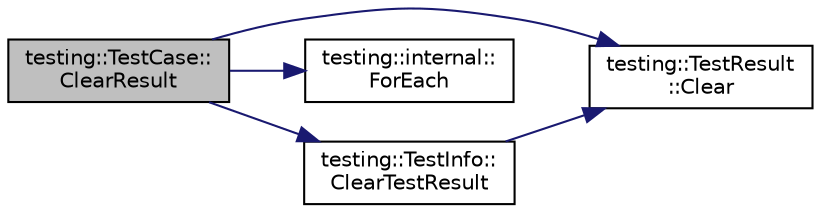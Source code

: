 digraph "testing::TestCase::ClearResult"
{
  edge [fontname="Helvetica",fontsize="10",labelfontname="Helvetica",labelfontsize="10"];
  node [fontname="Helvetica",fontsize="10",shape=record];
  rankdir="LR";
  Node12 [label="testing::TestCase::\lClearResult",height=0.2,width=0.4,color="black", fillcolor="grey75", style="filled", fontcolor="black"];
  Node12 -> Node13 [color="midnightblue",fontsize="10",style="solid",fontname="Helvetica"];
  Node13 [label="testing::TestResult\l::Clear",height=0.2,width=0.4,color="black", fillcolor="white", style="filled",URL="$d1/d69/classtesting_1_1_test_result.html#a5371bc2e69435b4cb1fdad9ca81759a6"];
  Node12 -> Node14 [color="midnightblue",fontsize="10",style="solid",fontname="Helvetica"];
  Node14 [label="testing::internal::\lForEach",height=0.2,width=0.4,color="black", fillcolor="white", style="filled",URL="$d0/da7/namespacetesting_1_1internal.html#a52f5504ed65d116201ccb8f99a44fd7e"];
  Node12 -> Node15 [color="midnightblue",fontsize="10",style="solid",fontname="Helvetica"];
  Node15 [label="testing::TestInfo::\lClearTestResult",height=0.2,width=0.4,color="black", fillcolor="white", style="filled",URL="$d1/d79/classtesting_1_1_test_info.html#ac6d80865a3e68478aaf167058e6ca5c2"];
  Node15 -> Node13 [color="midnightblue",fontsize="10",style="solid",fontname="Helvetica"];
}

